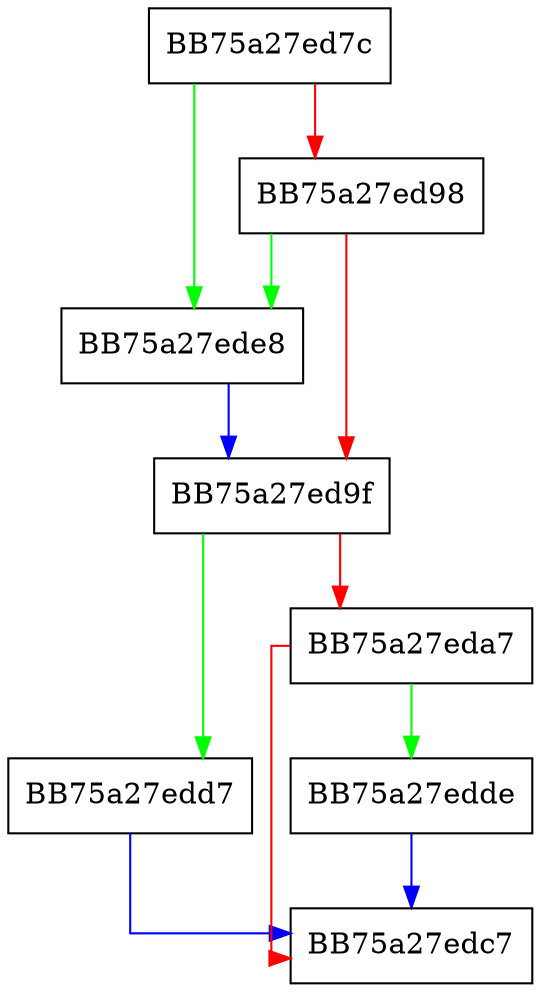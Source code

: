 digraph try_bind {
  node [shape="box"];
  graph [splines=ortho];
  BB75a27ed7c -> BB75a27ede8 [color="green"];
  BB75a27ed7c -> BB75a27ed98 [color="red"];
  BB75a27ed98 -> BB75a27ede8 [color="green"];
  BB75a27ed98 -> BB75a27ed9f [color="red"];
  BB75a27ed9f -> BB75a27edd7 [color="green"];
  BB75a27ed9f -> BB75a27eda7 [color="red"];
  BB75a27eda7 -> BB75a27edde [color="green"];
  BB75a27eda7 -> BB75a27edc7 [color="red"];
  BB75a27edd7 -> BB75a27edc7 [color="blue"];
  BB75a27edde -> BB75a27edc7 [color="blue"];
  BB75a27ede8 -> BB75a27ed9f [color="blue"];
}